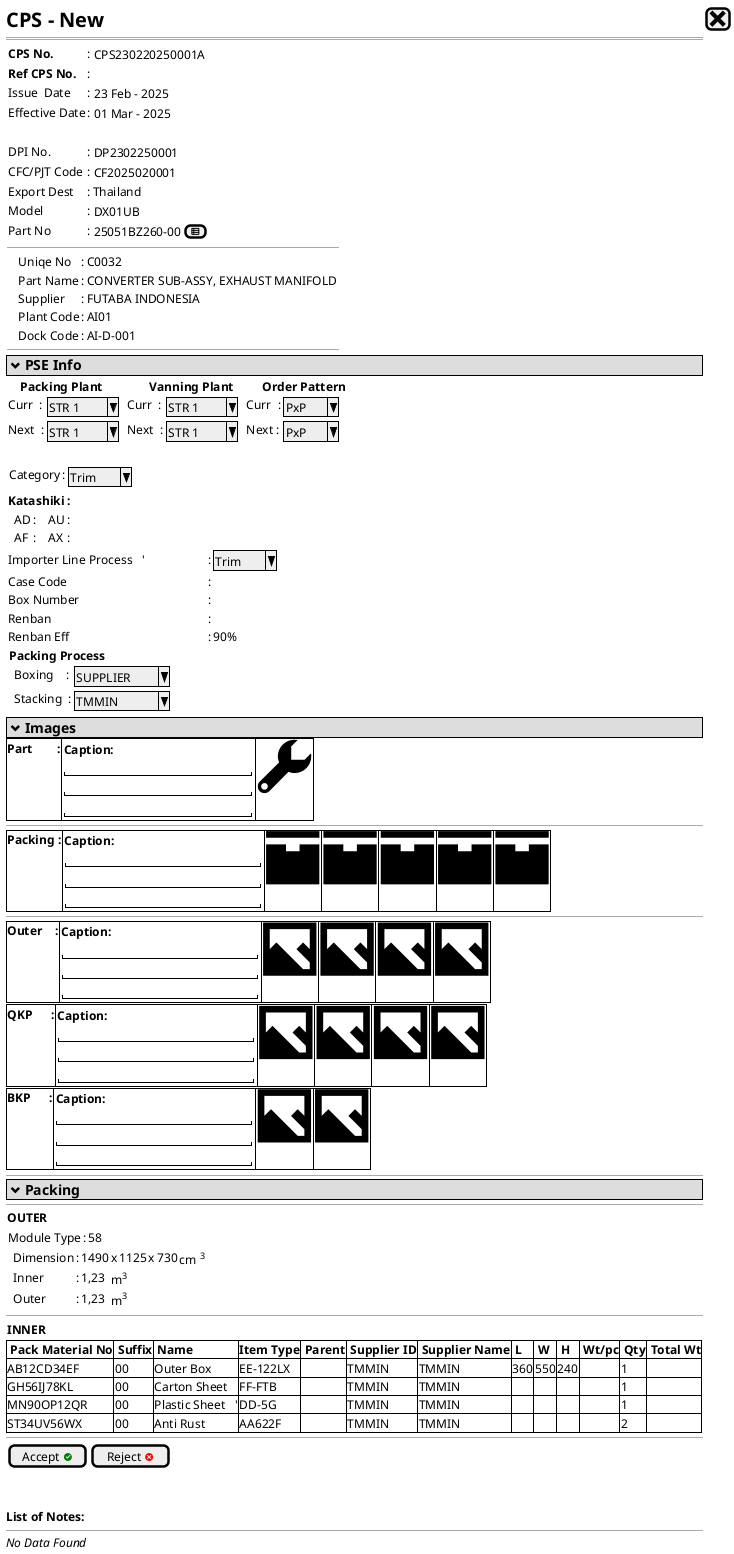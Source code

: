 ' Section Head, Dept Head Approval
@startuml
@startsalt
{
  <b><size:20>CPS - New |[<size:25><&x>]|*
  ==
  {
    {
      <b>CPS No.      |: {| CPS230220250001A  |}
      <b>Ref CPS No.  |: {|                   |}*
      Issue  Date     |: {|  23 Feb - 2025    |}
      Effective Date  |: {|  01 Mar - 2025    |}
      .
      DPI No.        |: {| DP2302250001       |}*
      CFC/PJT Code   |: {| CF2025020001       |}
      Export Dest    |: |  Thailand           |*
      Model          |: {| DX01UB             |}
      Part No        |: {| 25051BZ260-00      |[<&spreadsheet>]}
    }
    --
    {
      .|.|Uniqe No    |: |C0032|*
      .|.|Part Name   |: |CONVERTER SUB-ASSY, EXHAUST MANIFOLD   |*
      .|.|Supplier    |: |FUTABA INDONESIA|*
      .|.|Plant Code  |: | AI01           |*
      .|.|Dock Code   |: | AI-D-001       |*
    }
    --
  }
  ' {*
  '   <b><size:14> <&chevron-bottom> Logistic Information
  ' }
  ' {
  '    .|.|Supplier Plant Code      |: | "  "|[<&magnifying-glass>]|*
  '    .|.|TMMIN Dest Dock Code     |: | " "|[<&magnifying-glass>]|*
  '    .|.|Process Type             |: {|(X)N|.  '|()W|.  '|()X|.  '|()Y|.|}*
  '    .|.|Packing Indicator        |: {| (X)Domestic (0) .'|()Regular (1)  '| ()Service (2)  '| ()SPO (3)  |}*
  '    .|.|Address Rack             |: |"     "|*
  '    .|.|Packing Process          |: {| (X)PxP|.|()Set|.|()Lot|.|}*
  '    .|.|Qty/Kanban               |: |"     "|*
  ' }
    {*
      <b><size:14> <&chevron-bottom> PSE Info
    }
    'pse inputed fields
    { 
      {
        |<b>    Packing Plant |*        |  .      | <b>       Vanning Plant |*             |. | <b>     Order Pattern  |*
        |Curr  :          |{ ^ STR 1 ^ }|  .      |Curr  :           |{ ^ STR 1 ^ }      |. |Curr  :            |{ ^ PxP ^ }|*
        |Next  :          |{ ^ STR 1 ^ }|  .      |Next  :           |{ ^ STR 1 ^ }      |. | Next :            |{ ^ PxP ^ }|*      
      }
      .
      {
        {Category       |:| { ^ Trim ^ }|}*
        <b>Katashiki :
        {
          .|AD  |:|. |. |AU  |:| .|* 
          .|AF  |:|. |. |AX  |:| .|*
        }
      }
      {
        Importer Line Process   '|:| ^ Trim ^ |*
        Case Code                |:||*
        Box Number               |:||*
        Renban                   |:||*
        Renban Eff               |:|90% |*
        {
          |<b>Packing Process |*        |* 
          . |Boxing    :          |{ ^ SUPPLIER ^ }|*  
          . |Stacking  :          |{ ^  TMMIN   ^ }|*  
        }
      }
    }
    'end pse input detail     --
    {*
      <b><size:14> <&chevron-bottom> Images
    }
    {#
      |<b>Part        :|{ 
        <b>Caption: 
        "                       "
        "                       "
        "                       "
      }|<size:80><&wrench>|*
    }
    --
    {#
      |<b>Packing : |{ 
        <b>Caption: 
        "                        "
        "                        "
        "                        "
      }|<size:80><&box>|<size:80><&box>|<size:80><&box>|<size:80><&box>|<size:80><&box>|*
    }
    --
    {#
      |<b>Outer    : |{ 
        <b>Caption: 
        "                        "
        "                        "
        "                        "
      }|<size:80><&image>|<size:80><&image>|<size:80><&image>|<size:80><&image>|*
    }
    {#
      |<b>QKP      : |{ 
        <b>Caption: 
        "                        "
        "                        "
        "                        "
      }|<size:80><&image>|<size:80><&image>|<size:80><&image>|<size:80><&image>|*
    }
    {#
      |<b>BKP      : |{ 
        <b>Caption: 
        "                        "
        "                        "
        "                        "
      }|<size:80><&image>||<size:80><&image>|*
    }
    --
  {*
    <b><size:14> <&chevron-bottom> Packing
  }
  --
  {
    '1490	1125	730
    <b>OUTER
    { Module Type     |: |  58    | }*  
    {
      .| Dimension     |: | 1490 | x | 1125 | x | 730 | cm <sup>3</sup> |*
      .| Inner         |: | 1,23 | m<sup>3</sup>                      |*
      .| Outer         |: | 1,23 | m<sup>3</sup>                      |*
    }
  }
  --
  {
    |<b>INNER   | *
  }
  {#
    |<b> Pack Material No     |<b> Suffix |<b> Name         |<b>Item Type |<b> Parent    |<b> Supplier ID |<b> Supplier Name |<b> L  |<b> W  |<b> H  |<b> Wt/pc |<b> Qty |<b> Total Wt |*
    | AB12CD34EF             | 00        | Outer Box        | EE-122LX    |             .| TMMIN          | TMMIN             |360    |550    |240    |         .| 1      |           . |*
    | GH56IJ78KL             | 00        | Carton Sheet     | FF-FTB      |             .| TMMIN          | TMMIN             |.      |.      |.      |         .| 1      |           . |*
    | MN90OP12QR             | 00        | Plastic Sheet   '| DD-5G       |             .| TMMIN          | TMMIN             |.      |.      |.      |         .| 1      |           . |*
    | ST34UV56WX             | 00        | Anti Rust        | AA622F      |             .| TMMIN          | TMMIN             |.      |.      |.      |         .| 2      |           . |*
  }
  --
  {[Accept <color:green><&circle-check>] | [Reject <color:red><&circle-x>]}
  ' Note :
  ' {SI
  '   "                                                        "
  '   .
  '   .
  '   .
  ' }

  ' {[Save <&media-record>] | [Submit <&data-transfer-upload>]}
  .
  .
  <b>List of Notes:
  --
  <i>No Data Found 
}
@endsalt
@enduml
